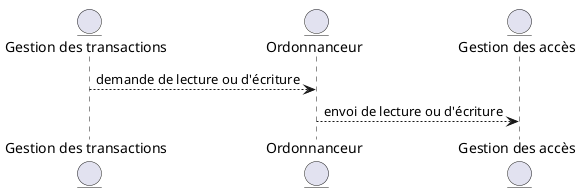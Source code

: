 @startuml

entity "Gestion des transactions" as gestion
entity "Ordonnanceur" as ordonnanceur
entity "Gestion des accès" as acces

gestion --> ordonnanceur : demande de lecture ou d'écriture
ordonnanceur --> acces : envoi de lecture ou d'écriture

@enduml